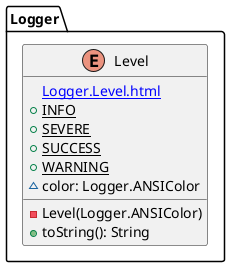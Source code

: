 @startuml

    enum Logger.Level {
        [[Logger.Level.html]]
        {static} +INFO
        {static} +SEVERE
        {static} +SUCCESS
        {static} +WARNING
        ~color: Logger.ANSIColor
        -Level(Logger.ANSIColor)
        +toString(): String
    }

@enduml
